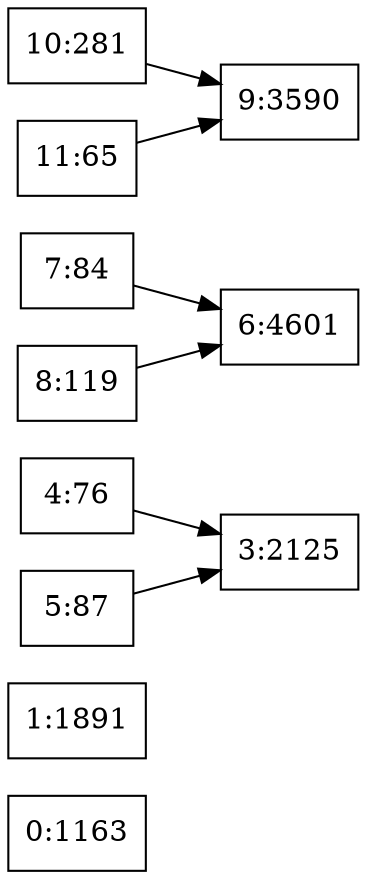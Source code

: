 digraph g { 
	rankdir = LR 
	0 [shape=box, label="0:1163"] 
	1 [shape=box, label="1:1891"] 
	3 [shape=box, label="3:2125"] 
	4 [shape=box, label="4:76"] 
	4 -> 3
	5 [shape=box, label="5:87"] 
	5 -> 3
	6 [shape=box, label="6:4601"] 
	7 [shape=box, label="7:84"] 
	7 -> 6
	8 [shape=box, label="8:119"] 
	8 -> 6
	9 [shape=box, label="9:3590"] 
	10 [shape=box, label="10:281"] 
	10 -> 9
	11 [shape=box, label="11:65"] 
	11 -> 9
} 
